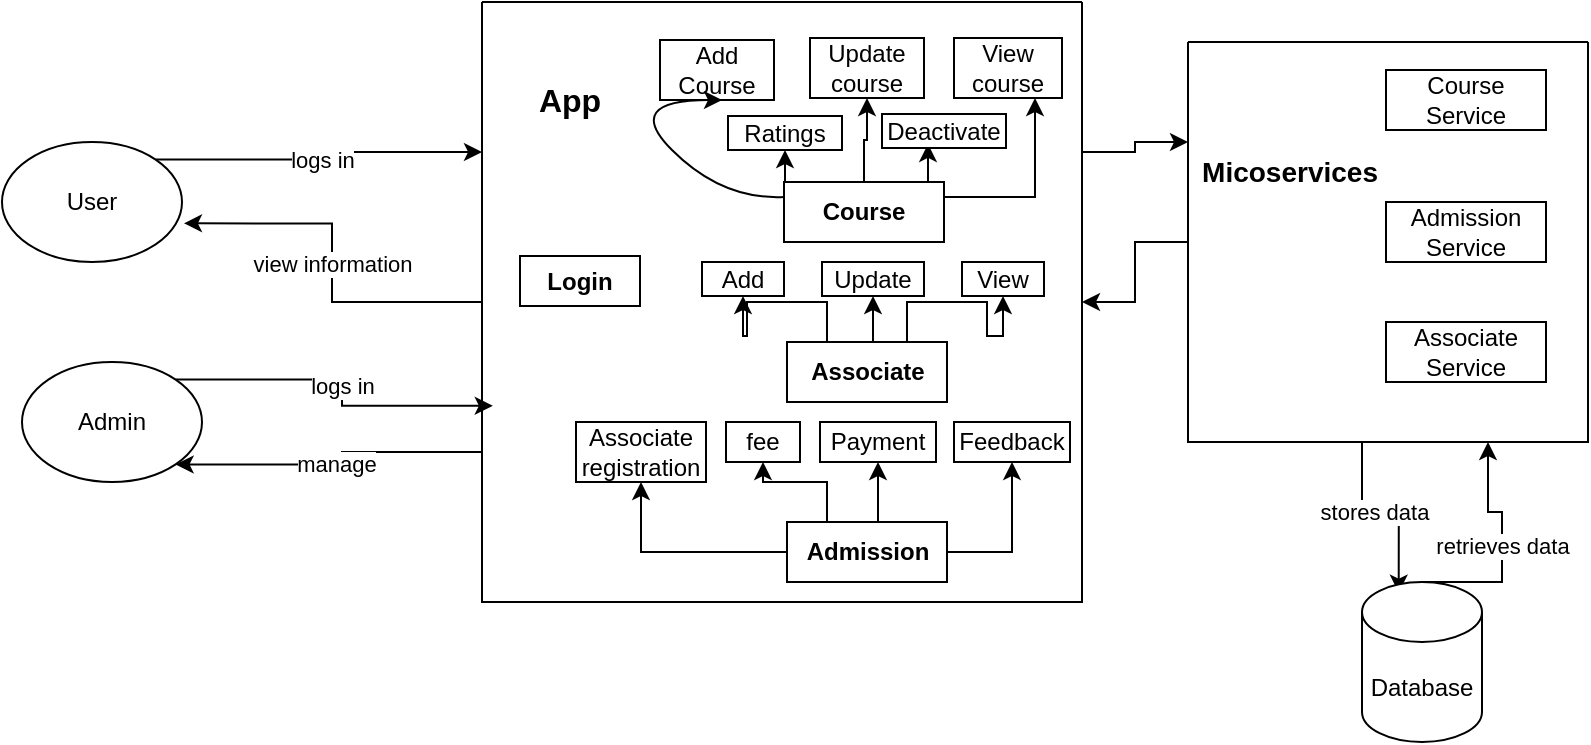 <mxfile version="21.3.7" type="github">
  <diagram name="Page-1" id="UA-c-zERb8eFJYlHUw6w">
    <mxGraphModel dx="739" dy="462" grid="1" gridSize="10" guides="1" tooltips="1" connect="1" arrows="1" fold="1" page="1" pageScale="1" pageWidth="850" pageHeight="1100" math="0" shadow="0">
      <root>
        <mxCell id="0" />
        <mxCell id="1" parent="0" />
        <mxCell id="JrljCZOTwH2IAifC7BDy-41" value="logs in" style="edgeStyle=orthogonalEdgeStyle;rounded=0;orthogonalLoop=1;jettySize=auto;html=1;exitX=1;exitY=0;exitDx=0;exitDy=0;entryX=0;entryY=0.25;entryDx=0;entryDy=0;" parent="1" source="JrljCZOTwH2IAifC7BDy-1" target="JrljCZOTwH2IAifC7BDy-20" edge="1">
          <mxGeometry relative="1" as="geometry" />
        </mxCell>
        <mxCell id="JrljCZOTwH2IAifC7BDy-1" value="User" style="ellipse;whiteSpace=wrap;html=1;" parent="1" vertex="1">
          <mxGeometry x="20" y="170" width="90" height="60" as="geometry" />
        </mxCell>
        <mxCell id="JrljCZOTwH2IAifC7BDy-42" value="view information" style="edgeStyle=orthogonalEdgeStyle;rounded=0;orthogonalLoop=1;jettySize=auto;html=1;entryX=1.011;entryY=0.678;entryDx=0;entryDy=0;entryPerimeter=0;" parent="1" source="JrljCZOTwH2IAifC7BDy-20" target="JrljCZOTwH2IAifC7BDy-1" edge="1">
          <mxGeometry relative="1" as="geometry" />
        </mxCell>
        <mxCell id="JrljCZOTwH2IAifC7BDy-45" value="manage" style="edgeStyle=orthogonalEdgeStyle;rounded=0;orthogonalLoop=1;jettySize=auto;html=1;exitX=0;exitY=0.75;exitDx=0;exitDy=0;entryX=1;entryY=1;entryDx=0;entryDy=0;" parent="1" source="JrljCZOTwH2IAifC7BDy-20" target="JrljCZOTwH2IAifC7BDy-43" edge="1">
          <mxGeometry relative="1" as="geometry" />
        </mxCell>
        <mxCell id="JrljCZOTwH2IAifC7BDy-46" style="edgeStyle=orthogonalEdgeStyle;rounded=0;orthogonalLoop=1;jettySize=auto;html=1;exitX=1;exitY=0.25;exitDx=0;exitDy=0;entryX=0;entryY=0.25;entryDx=0;entryDy=0;" parent="1" source="JrljCZOTwH2IAifC7BDy-20" target="JrljCZOTwH2IAifC7BDy-29" edge="1">
          <mxGeometry relative="1" as="geometry" />
        </mxCell>
        <mxCell id="JrljCZOTwH2IAifC7BDy-20" value="" style="swimlane;startSize=0;" parent="1" vertex="1">
          <mxGeometry x="260" y="100" width="300" height="300" as="geometry" />
        </mxCell>
        <mxCell id="wg81gKNmoznLJaZ78LXf-11" style="edgeStyle=orthogonalEdgeStyle;rounded=0;orthogonalLoop=1;jettySize=auto;html=1;exitX=0.25;exitY=0;exitDx=0;exitDy=0;entryX=0.5;entryY=1;entryDx=0;entryDy=0;" edge="1" parent="JrljCZOTwH2IAifC7BDy-20" source="JrljCZOTwH2IAifC7BDy-21" target="wg81gKNmoznLJaZ78LXf-7">
          <mxGeometry relative="1" as="geometry" />
        </mxCell>
        <mxCell id="wg81gKNmoznLJaZ78LXf-12" style="edgeStyle=orthogonalEdgeStyle;rounded=0;orthogonalLoop=1;jettySize=auto;html=1;exitX=0.5;exitY=0;exitDx=0;exitDy=0;entryX=0.5;entryY=1;entryDx=0;entryDy=0;" edge="1" parent="JrljCZOTwH2IAifC7BDy-20" source="JrljCZOTwH2IAifC7BDy-21" target="wg81gKNmoznLJaZ78LXf-4">
          <mxGeometry relative="1" as="geometry" />
        </mxCell>
        <mxCell id="wg81gKNmoznLJaZ78LXf-13" style="edgeStyle=orthogonalEdgeStyle;rounded=0;orthogonalLoop=1;jettySize=auto;html=1;exitX=0.75;exitY=0;exitDx=0;exitDy=0;entryX=0.371;entryY=0.882;entryDx=0;entryDy=0;entryPerimeter=0;" edge="1" parent="JrljCZOTwH2IAifC7BDy-20" source="JrljCZOTwH2IAifC7BDy-21" target="wg81gKNmoznLJaZ78LXf-8">
          <mxGeometry relative="1" as="geometry" />
        </mxCell>
        <mxCell id="JrljCZOTwH2IAifC7BDy-21" value="Course" style="rounded=0;whiteSpace=wrap;html=1;fontStyle=1" parent="JrljCZOTwH2IAifC7BDy-20" vertex="1">
          <mxGeometry x="151" y="90" width="80" height="30" as="geometry" />
        </mxCell>
        <mxCell id="wg81gKNmoznLJaZ78LXf-43" style="edgeStyle=orthogonalEdgeStyle;rounded=0;orthogonalLoop=1;jettySize=auto;html=1;entryX=0.5;entryY=1;entryDx=0;entryDy=0;" edge="1" parent="JrljCZOTwH2IAifC7BDy-20" source="JrljCZOTwH2IAifC7BDy-22" target="wg81gKNmoznLJaZ78LXf-38">
          <mxGeometry relative="1" as="geometry" />
        </mxCell>
        <mxCell id="wg81gKNmoznLJaZ78LXf-44" style="edgeStyle=orthogonalEdgeStyle;rounded=0;orthogonalLoop=1;jettySize=auto;html=1;exitX=0.25;exitY=0;exitDx=0;exitDy=0;entryX=0.5;entryY=1;entryDx=0;entryDy=0;" edge="1" parent="JrljCZOTwH2IAifC7BDy-20" source="JrljCZOTwH2IAifC7BDy-22" target="wg81gKNmoznLJaZ78LXf-37">
          <mxGeometry relative="1" as="geometry" />
        </mxCell>
        <mxCell id="wg81gKNmoznLJaZ78LXf-45" style="edgeStyle=orthogonalEdgeStyle;rounded=0;orthogonalLoop=1;jettySize=auto;html=1;exitX=0.5;exitY=0;exitDx=0;exitDy=0;entryX=0.5;entryY=1;entryDx=0;entryDy=0;" edge="1" parent="JrljCZOTwH2IAifC7BDy-20" source="JrljCZOTwH2IAifC7BDy-22" target="wg81gKNmoznLJaZ78LXf-40">
          <mxGeometry relative="1" as="geometry" />
        </mxCell>
        <mxCell id="wg81gKNmoznLJaZ78LXf-46" style="edgeStyle=orthogonalEdgeStyle;rounded=0;orthogonalLoop=1;jettySize=auto;html=1;exitX=1;exitY=0.5;exitDx=0;exitDy=0;entryX=0.5;entryY=1;entryDx=0;entryDy=0;" edge="1" parent="JrljCZOTwH2IAifC7BDy-20" source="JrljCZOTwH2IAifC7BDy-22" target="wg81gKNmoznLJaZ78LXf-42">
          <mxGeometry relative="1" as="geometry" />
        </mxCell>
        <mxCell id="JrljCZOTwH2IAifC7BDy-22" value="Admission" style="rounded=0;whiteSpace=wrap;html=1;fontStyle=1" parent="JrljCZOTwH2IAifC7BDy-20" vertex="1">
          <mxGeometry x="152.5" y="260" width="80" height="30" as="geometry" />
        </mxCell>
        <mxCell id="wg81gKNmoznLJaZ78LXf-33" style="edgeStyle=orthogonalEdgeStyle;rounded=0;orthogonalLoop=1;jettySize=auto;html=1;exitX=0.25;exitY=0;exitDx=0;exitDy=0;entryX=0.5;entryY=1;entryDx=0;entryDy=0;" edge="1" parent="JrljCZOTwH2IAifC7BDy-20" source="JrljCZOTwH2IAifC7BDy-23" target="wg81gKNmoznLJaZ78LXf-15">
          <mxGeometry relative="1" as="geometry" />
        </mxCell>
        <mxCell id="wg81gKNmoznLJaZ78LXf-34" style="edgeStyle=orthogonalEdgeStyle;rounded=0;orthogonalLoop=1;jettySize=auto;html=1;exitX=0.5;exitY=0;exitDx=0;exitDy=0;entryX=0.5;entryY=1;entryDx=0;entryDy=0;" edge="1" parent="JrljCZOTwH2IAifC7BDy-20" source="JrljCZOTwH2IAifC7BDy-23" target="wg81gKNmoznLJaZ78LXf-31">
          <mxGeometry relative="1" as="geometry" />
        </mxCell>
        <mxCell id="wg81gKNmoznLJaZ78LXf-35" style="edgeStyle=orthogonalEdgeStyle;rounded=0;orthogonalLoop=1;jettySize=auto;html=1;exitX=0.75;exitY=0;exitDx=0;exitDy=0;entryX=0.5;entryY=1;entryDx=0;entryDy=0;" edge="1" parent="JrljCZOTwH2IAifC7BDy-20" source="JrljCZOTwH2IAifC7BDy-23" target="wg81gKNmoznLJaZ78LXf-32">
          <mxGeometry relative="1" as="geometry" />
        </mxCell>
        <mxCell id="JrljCZOTwH2IAifC7BDy-23" value="Associate" style="rounded=0;whiteSpace=wrap;html=1;fontStyle=1" parent="JrljCZOTwH2IAifC7BDy-20" vertex="1">
          <mxGeometry x="152.5" y="170" width="80" height="30" as="geometry" />
        </mxCell>
        <mxCell id="JrljCZOTwH2IAifC7BDy-26" value="App" style="text;html=1;strokeColor=none;fillColor=none;align=center;verticalAlign=middle;whiteSpace=wrap;rounded=0;fontStyle=1;fontSize=16;" parent="JrljCZOTwH2IAifC7BDy-20" vertex="1">
          <mxGeometry x="14" y="34" width="60" height="30" as="geometry" />
        </mxCell>
        <mxCell id="JrljCZOTwH2IAifC7BDy-28" value="Login" style="rounded=0;whiteSpace=wrap;html=1;fontStyle=1" parent="JrljCZOTwH2IAifC7BDy-20" vertex="1">
          <mxGeometry x="19" y="127" width="60" height="25" as="geometry" />
        </mxCell>
        <mxCell id="wg81gKNmoznLJaZ78LXf-4" value="Update course" style="rounded=0;whiteSpace=wrap;html=1;" vertex="1" parent="JrljCZOTwH2IAifC7BDy-20">
          <mxGeometry x="164" y="18" width="57" height="30" as="geometry" />
        </mxCell>
        <mxCell id="wg81gKNmoznLJaZ78LXf-6" value="Add Course" style="rounded=0;whiteSpace=wrap;html=1;" vertex="1" parent="JrljCZOTwH2IAifC7BDy-20">
          <mxGeometry x="89" y="19" width="57" height="30" as="geometry" />
        </mxCell>
        <mxCell id="wg81gKNmoznLJaZ78LXf-7" value="Ratings" style="rounded=0;whiteSpace=wrap;html=1;" vertex="1" parent="JrljCZOTwH2IAifC7BDy-20">
          <mxGeometry x="123" y="57" width="57" height="17" as="geometry" />
        </mxCell>
        <mxCell id="wg81gKNmoznLJaZ78LXf-8" value="Deactivate" style="rounded=0;whiteSpace=wrap;html=1;" vertex="1" parent="JrljCZOTwH2IAifC7BDy-20">
          <mxGeometry x="200" y="56" width="62" height="17" as="geometry" />
        </mxCell>
        <mxCell id="wg81gKNmoznLJaZ78LXf-10" value="" style="curved=1;endArrow=classic;html=1;rounded=0;exitX=0;exitY=0.25;exitDx=0;exitDy=0;" edge="1" parent="JrljCZOTwH2IAifC7BDy-20" source="JrljCZOTwH2IAifC7BDy-21">
          <mxGeometry width="50" height="50" relative="1" as="geometry">
            <mxPoint x="70" y="99" as="sourcePoint" />
            <mxPoint x="120" y="49" as="targetPoint" />
            <Array as="points">
              <mxPoint x="120" y="99" />
              <mxPoint x="70" y="49" />
            </Array>
          </mxGeometry>
        </mxCell>
        <mxCell id="wg81gKNmoznLJaZ78LXf-15" value="Add" style="rounded=0;whiteSpace=wrap;html=1;" vertex="1" parent="JrljCZOTwH2IAifC7BDy-20">
          <mxGeometry x="110" y="130" width="41" height="17" as="geometry" />
        </mxCell>
        <mxCell id="wg81gKNmoznLJaZ78LXf-31" value="Update" style="rounded=0;whiteSpace=wrap;html=1;" vertex="1" parent="JrljCZOTwH2IAifC7BDy-20">
          <mxGeometry x="170" y="130" width="51" height="17" as="geometry" />
        </mxCell>
        <mxCell id="wg81gKNmoznLJaZ78LXf-32" value="View" style="rounded=0;whiteSpace=wrap;html=1;" vertex="1" parent="JrljCZOTwH2IAifC7BDy-20">
          <mxGeometry x="240" y="130" width="41" height="17" as="geometry" />
        </mxCell>
        <mxCell id="wg81gKNmoznLJaZ78LXf-37" value="fee" style="rounded=0;whiteSpace=wrap;html=1;" vertex="1" parent="JrljCZOTwH2IAifC7BDy-20">
          <mxGeometry x="122" y="210" width="37" height="20" as="geometry" />
        </mxCell>
        <mxCell id="wg81gKNmoznLJaZ78LXf-38" value="Associate registration" style="rounded=0;whiteSpace=wrap;html=1;" vertex="1" parent="JrljCZOTwH2IAifC7BDy-20">
          <mxGeometry x="47" y="210" width="65" height="30" as="geometry" />
        </mxCell>
        <mxCell id="wg81gKNmoznLJaZ78LXf-40" value="Payment" style="rounded=0;whiteSpace=wrap;html=1;" vertex="1" parent="JrljCZOTwH2IAifC7BDy-20">
          <mxGeometry x="169" y="210" width="58" height="20" as="geometry" />
        </mxCell>
        <mxCell id="wg81gKNmoznLJaZ78LXf-42" value="Feedback" style="rounded=0;whiteSpace=wrap;html=1;" vertex="1" parent="JrljCZOTwH2IAifC7BDy-20">
          <mxGeometry x="236" y="210" width="58" height="20" as="geometry" />
        </mxCell>
        <mxCell id="JrljCZOTwH2IAifC7BDy-47" style="edgeStyle=orthogonalEdgeStyle;rounded=0;orthogonalLoop=1;jettySize=auto;html=1;exitX=0;exitY=0.5;exitDx=0;exitDy=0;" parent="1" source="JrljCZOTwH2IAifC7BDy-29" target="JrljCZOTwH2IAifC7BDy-20" edge="1">
          <mxGeometry relative="1" as="geometry" />
        </mxCell>
        <mxCell id="JrljCZOTwH2IAifC7BDy-51" value="stores data&lt;br&gt;" style="edgeStyle=orthogonalEdgeStyle;rounded=0;orthogonalLoop=1;jettySize=auto;html=1;exitX=0.5;exitY=1;exitDx=0;exitDy=0;entryX=0.306;entryY=0.067;entryDx=0;entryDy=0;entryPerimeter=0;" parent="1" source="JrljCZOTwH2IAifC7BDy-29" target="JrljCZOTwH2IAifC7BDy-35" edge="1">
          <mxGeometry relative="1" as="geometry">
            <Array as="points">
              <mxPoint x="700" y="320" />
              <mxPoint x="700" y="355" />
              <mxPoint x="718" y="355" />
            </Array>
          </mxGeometry>
        </mxCell>
        <mxCell id="JrljCZOTwH2IAifC7BDy-29" value="" style="swimlane;startSize=0;" parent="1" vertex="1">
          <mxGeometry x="613" y="120" width="200" height="200" as="geometry" />
        </mxCell>
        <mxCell id="JrljCZOTwH2IAifC7BDy-30" value="Course Service" style="rounded=0;whiteSpace=wrap;html=1;" parent="JrljCZOTwH2IAifC7BDy-29" vertex="1">
          <mxGeometry x="99" y="14" width="80" height="30" as="geometry" />
        </mxCell>
        <mxCell id="JrljCZOTwH2IAifC7BDy-31" value="Admission Service" style="rounded=0;whiteSpace=wrap;html=1;" parent="JrljCZOTwH2IAifC7BDy-29" vertex="1">
          <mxGeometry x="99" y="80" width="80" height="30" as="geometry" />
        </mxCell>
        <mxCell id="JrljCZOTwH2IAifC7BDy-32" value="Associate Service" style="rounded=0;whiteSpace=wrap;html=1;" parent="JrljCZOTwH2IAifC7BDy-29" vertex="1">
          <mxGeometry x="99" y="140" width="80" height="30" as="geometry" />
        </mxCell>
        <mxCell id="JrljCZOTwH2IAifC7BDy-33" value="Micoservices" style="text;html=1;strokeColor=none;fillColor=none;align=center;verticalAlign=middle;whiteSpace=wrap;rounded=0;fontStyle=1;fontSize=14;" parent="JrljCZOTwH2IAifC7BDy-29" vertex="1">
          <mxGeometry x="21" y="50" width="60" height="30" as="geometry" />
        </mxCell>
        <mxCell id="JrljCZOTwH2IAifC7BDy-50" value="retrieves data" style="edgeStyle=orthogonalEdgeStyle;rounded=0;orthogonalLoop=1;jettySize=auto;html=1;exitX=0.5;exitY=0;exitDx=0;exitDy=0;exitPerimeter=0;entryX=0.75;entryY=1;entryDx=0;entryDy=0;" parent="1" source="JrljCZOTwH2IAifC7BDy-35" target="JrljCZOTwH2IAifC7BDy-29" edge="1">
          <mxGeometry relative="1" as="geometry">
            <Array as="points">
              <mxPoint x="770" y="390" />
              <mxPoint x="770" y="355" />
              <mxPoint x="763" y="355" />
            </Array>
          </mxGeometry>
        </mxCell>
        <mxCell id="JrljCZOTwH2IAifC7BDy-35" value="Database" style="shape=cylinder3;whiteSpace=wrap;html=1;boundedLbl=1;backgroundOutline=1;size=15;" parent="1" vertex="1">
          <mxGeometry x="700" y="390" width="60" height="80" as="geometry" />
        </mxCell>
        <mxCell id="JrljCZOTwH2IAifC7BDy-44" value="logs in" style="edgeStyle=orthogonalEdgeStyle;rounded=0;orthogonalLoop=1;jettySize=auto;html=1;exitX=1;exitY=0;exitDx=0;exitDy=0;entryX=0.018;entryY=0.673;entryDx=0;entryDy=0;entryPerimeter=0;" parent="1" source="JrljCZOTwH2IAifC7BDy-43" target="JrljCZOTwH2IAifC7BDy-20" edge="1">
          <mxGeometry relative="1" as="geometry" />
        </mxCell>
        <mxCell id="JrljCZOTwH2IAifC7BDy-43" value="Admin" style="ellipse;whiteSpace=wrap;html=1;" parent="1" vertex="1">
          <mxGeometry x="30" y="280" width="90" height="60" as="geometry" />
        </mxCell>
        <mxCell id="wg81gKNmoznLJaZ78LXf-2" value="View course" style="rounded=0;whiteSpace=wrap;html=1;" vertex="1" parent="1">
          <mxGeometry x="496" y="118" width="54" height="30" as="geometry" />
        </mxCell>
        <mxCell id="wg81gKNmoznLJaZ78LXf-14" style="edgeStyle=orthogonalEdgeStyle;rounded=0;orthogonalLoop=1;jettySize=auto;html=1;exitX=1;exitY=0.25;exitDx=0;exitDy=0;entryX=0.75;entryY=1;entryDx=0;entryDy=0;" edge="1" parent="1" source="JrljCZOTwH2IAifC7BDy-21" target="wg81gKNmoznLJaZ78LXf-2">
          <mxGeometry relative="1" as="geometry" />
        </mxCell>
      </root>
    </mxGraphModel>
  </diagram>
</mxfile>
